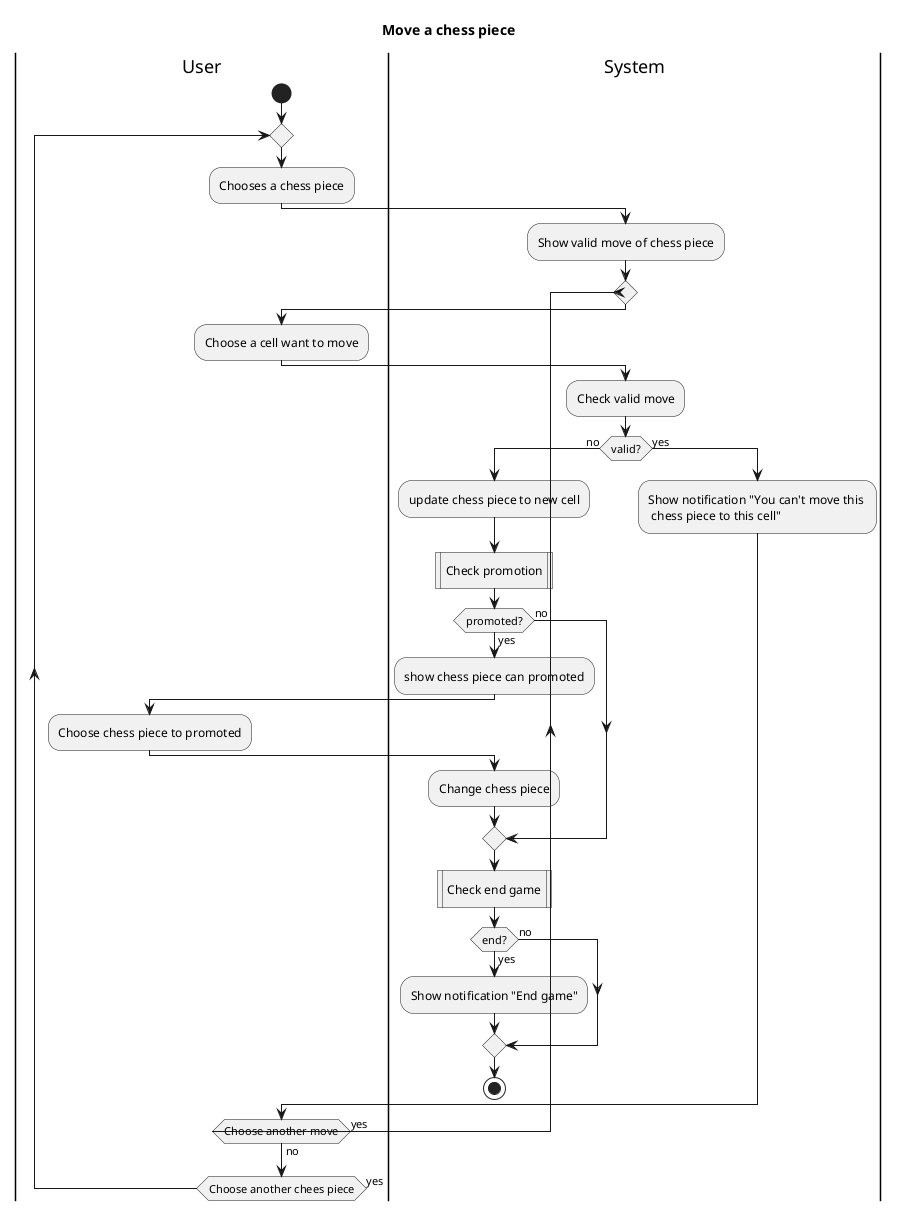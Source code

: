 @startuml "Activity diagram"
title "Move a chess piece"
|User|
start
repeat
    :Chooses a chess piece;
    |System|
    :Show valid move of chess piece;
repeat
    |User|
    :Choose a cell want to move;
    |System|
    :Check valid move;
        if (valid?) then (no)
            :update chess piece to new cell;
            :Check promotion|
            if (promoted?) then (yes)
                :show chess piece can promoted;
                |User|
                :Choose chess piece to promoted;
                |System|
                :Change chess piece;    
            else (no)
            endif
            :Check end game|
            if (end?) then (yes)
                :Show notification "End game";
            else (no)
            endif
        stop
        else (yes)  
            :Show notification "You can't move this \n chess piece to this cell";
        endif
' backward :This is backward;
|User|
repeat while (Choose another move) is (yes) not (no)
repeat while (Choose another chees piece) is (yes) 

@enduml


